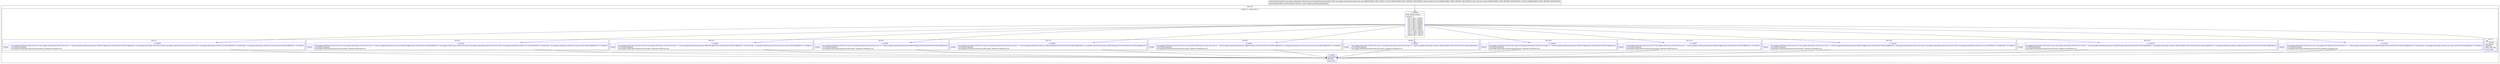 digraph "CFG forcom.google.android.gms.internal.ads.zzzu.dispatchTransaction(ILandroid\/os\/Parcel;Landroid\/os\/Parcel;I)Z" {
subgraph cluster_Region_609182027 {
label = "R(2:0|3)";
node [shape=record,color=blue];
subgraph cluster_SwitchRegion_1338681974 {
label = "Switch: 12, default: R(1:1)";
node [shape=record,color=blue];
Node_0 [shape=record,label="{0\:\ 0x0000|MTH_ENTER_BLOCK\l|switch(r7) \{\l    case 1: goto L_0x0005;\l    case 2: goto L_0x0032;\l    case 3: goto L_0x005e;\l    case 4: goto L_0x0081;\l    case 5: goto L_0x0094;\l    case 6: goto L_0x00af;\l    case 7: goto L_0x00cf;\l    case 8: goto L_0x00e3;\l    case 9: goto L_0x00f7;\l    case 10: goto L_0x010f;\l    case 11: goto L_0x0133;\l    case 12: goto L_0x0157;\l    default: goto L_0x0003;\l\}\l}"];
subgraph cluster_Region_9973215 {
label = "R(2:2|1)";
node [shape=record,color=blue];
Node_2 [shape=record,label="{2\:\ 0x0005|com.google.android.gms.internal.ads.zzzi com.google.android.gms.internal.ads.zzzi r0 = zza(com.google.android.gms.dynamic.IObjectWrapper.Stub.asInterface(r8.readStrongBinder()), (com.google.android.gms.internal.ads.zzyb) com.google.android.gms.internal.ads.zzfo.zza(r8, com.google.android.gms.internal.ads.zzyb.CREATOR), r8.readString(), com.google.android.gms.internal.ads.zzamr.zzy(r8.readStrongBinder()), r8.readInt())\lr9.writeNoException()\lcom.google.android.gms.internal.ads.zzfo.zza(r9, (android.os.IInterface) r0)\l}"];
Node_InsnContainer_251498629 [shape=record,label="{|break\l}"];
}
subgraph cluster_Region_1529219349 {
label = "R(2:4|1)";
node [shape=record,color=blue];
Node_4 [shape=record,label="{4\:\ 0x0032|com.google.android.gms.internal.ads.zzzi com.google.android.gms.internal.ads.zzzi r0 = zzb(com.google.android.gms.dynamic.IObjectWrapper.Stub.asInterface(r8.readStrongBinder()), (com.google.android.gms.internal.ads.zzyb) com.google.android.gms.internal.ads.zzfo.zza(r8, com.google.android.gms.internal.ads.zzyb.CREATOR), r8.readString(), com.google.android.gms.internal.ads.zzamr.zzy(r8.readStrongBinder()), r8.readInt())\lr9.writeNoException()\lcom.google.android.gms.internal.ads.zzfo.zza(r9, (android.os.IInterface) r0)\l}"];
Node_InsnContainer_473739607 [shape=record,label="{|break\l}"];
}
subgraph cluster_Region_777982293 {
label = "R(2:5|1)";
node [shape=record,color=blue];
Node_5 [shape=record,label="{5\:\ 0x005e|com.google.android.gms.internal.ads.zzzd com.google.android.gms.internal.ads.zzzd r0 = zza(com.google.android.gms.dynamic.IObjectWrapper.Stub.asInterface(r8.readStrongBinder()), r8.readString(), com.google.android.gms.internal.ads.zzamr.zzy(r8.readStrongBinder()), r8.readInt())\lr9.writeNoException()\lcom.google.android.gms.internal.ads.zzfo.zza(r9, (android.os.IInterface) r0)\l}"];
Node_InsnContainer_1126616738 [shape=record,label="{|break\l}"];
}
subgraph cluster_Region_1290262586 {
label = "R(2:6|1)";
node [shape=record,color=blue];
Node_6 [shape=record,label="{6\:\ 0x0081|com.google.android.gms.internal.ads.zzzz com.google.android.gms.internal.ads.zzzz r0 = zzg(com.google.android.gms.dynamic.IObjectWrapper.Stub.asInterface(r8.readStrongBinder()))\lr9.writeNoException()\lcom.google.android.gms.internal.ads.zzfo.zza(r9, (android.os.IInterface) r0)\l}"];
Node_InsnContainer_1495614890 [shape=record,label="{|break\l}"];
}
subgraph cluster_Region_1286798068 {
label = "R(2:7|1)";
node [shape=record,color=blue];
Node_7 [shape=record,label="{7\:\ 0x0094|com.google.android.gms.internal.ads.zzael com.google.android.gms.internal.ads.zzael r0 = zzc(com.google.android.gms.dynamic.IObjectWrapper.Stub.asInterface(r8.readStrongBinder()), com.google.android.gms.dynamic.IObjectWrapper.Stub.asInterface(r8.readStrongBinder()))\lr9.writeNoException()\lcom.google.android.gms.internal.ads.zzfo.zza(r9, (android.os.IInterface) r0)\l}"];
Node_InsnContainer_1002348467 [shape=record,label="{|break\l}"];
}
subgraph cluster_Region_2004898186 {
label = "R(2:8|1)";
node [shape=record,color=blue];
Node_8 [shape=record,label="{8\:\ 0x00af|com.google.android.gms.internal.ads.zzasx com.google.android.gms.internal.ads.zzasx r0 = zza(com.google.android.gms.dynamic.IObjectWrapper.Stub.asInterface(r8.readStrongBinder()), com.google.android.gms.internal.ads.zzamr.zzy(r8.readStrongBinder()), r8.readInt())\lr9.writeNoException()\lcom.google.android.gms.internal.ads.zzfo.zza(r9, (android.os.IInterface) r0)\l}"];
Node_InsnContainer_1123100570 [shape=record,label="{|break\l}"];
}
subgraph cluster_Region_751424105 {
label = "R(2:9|1)";
node [shape=record,color=blue];
Node_9 [shape=record,label="{9\:\ 0x00cf|com.google.android.gms.internal.ads.zzaqr com.google.android.gms.internal.ads.zzaqr r0 = zzh(com.google.android.gms.dynamic.IObjectWrapper.Stub.asInterface(r8.readStrongBinder()))\lr9.writeNoException()\lcom.google.android.gms.internal.ads.zzfo.zza(r9, (android.os.IInterface) r0)\l}"];
Node_InsnContainer_936882872 [shape=record,label="{|break\l}"];
}
subgraph cluster_Region_572804646 {
label = "R(2:10|1)";
node [shape=record,color=blue];
Node_10 [shape=record,label="{10\:\ 0x00e3|com.google.android.gms.internal.ads.zzaqh com.google.android.gms.internal.ads.zzaqh r0 = zzf(com.google.android.gms.dynamic.IObjectWrapper.Stub.asInterface(r8.readStrongBinder()))\lr9.writeNoException()\lcom.google.android.gms.internal.ads.zzfo.zza(r9, (android.os.IInterface) r0)\l}"];
Node_InsnContainer_1143781885 [shape=record,label="{|break\l}"];
}
subgraph cluster_Region_2129181730 {
label = "R(2:11|1)";
node [shape=record,color=blue];
Node_11 [shape=record,label="{11\:\ 0x00f7|com.google.android.gms.internal.ads.zzzz com.google.android.gms.internal.ads.zzzz r0 = zza(com.google.android.gms.dynamic.IObjectWrapper.Stub.asInterface(r8.readStrongBinder()), r8.readInt())\lr9.writeNoException()\lcom.google.android.gms.internal.ads.zzfo.zza(r9, (android.os.IInterface) r0)\l}"];
Node_InsnContainer_195098060 [shape=record,label="{|break\l}"];
}
subgraph cluster_Region_1412559998 {
label = "R(2:12|1)";
node [shape=record,color=blue];
Node_12 [shape=record,label="{12\:\ 0x010f|com.google.android.gms.internal.ads.zzzi com.google.android.gms.internal.ads.zzzi r0 = zza(com.google.android.gms.dynamic.IObjectWrapper.Stub.asInterface(r8.readStrongBinder()), (com.google.android.gms.internal.ads.zzyb) com.google.android.gms.internal.ads.zzfo.zza(r8, com.google.android.gms.internal.ads.zzyb.CREATOR), r8.readString(), r8.readInt())\lr9.writeNoException()\lcom.google.android.gms.internal.ads.zzfo.zza(r9, (android.os.IInterface) r0)\l}"];
Node_InsnContainer_1076289237 [shape=record,label="{|break\l}"];
}
subgraph cluster_Region_1841069040 {
label = "R(2:13|1)";
node [shape=record,color=blue];
Node_13 [shape=record,label="{13\:\ 0x0133|com.google.android.gms.internal.ads.zzaeq com.google.android.gms.internal.ads.zzaeq r0 = zza(com.google.android.gms.dynamic.IObjectWrapper.Stub.asInterface(r8.readStrongBinder()), com.google.android.gms.dynamic.IObjectWrapper.Stub.asInterface(r8.readStrongBinder()), com.google.android.gms.dynamic.IObjectWrapper.Stub.asInterface(r8.readStrongBinder()))\lr9.writeNoException()\lcom.google.android.gms.internal.ads.zzfo.zza(r9, (android.os.IInterface) r0)\l}"];
Node_InsnContainer_1248785947 [shape=record,label="{|break\l}"];
}
subgraph cluster_Region_855494068 {
label = "R(2:14|1)";
node [shape=record,color=blue];
Node_14 [shape=record,label="{14\:\ 0x0157|com.google.android.gms.internal.ads.zzatu com.google.android.gms.internal.ads.zzatu r0 = zzb(com.google.android.gms.dynamic.IObjectWrapper.Stub.asInterface(r8.readStrongBinder()), r8.readString(), com.google.android.gms.internal.ads.zzamr.zzy(r8.readStrongBinder()), r8.readInt())\lr9.writeNoException()\lcom.google.android.gms.internal.ads.zzfo.zza(r9, (android.os.IInterface) r0)\l}"];
Node_InsnContainer_1806458362 [shape=record,label="{|break\l}"];
}
subgraph cluster_Region_1731124182 {
label = "R(1:1)";
node [shape=record,color=blue];
Node_1 [shape=record,label="{1\:\ 0x0003|SYNTHETIC\lRETURN\lORIG_RETURN\l|return false\l}"];
}
}
Node_3 [shape=record,label="{3\:\ 0x0030|SYNTHETIC\lRETURN\l|return true\l}"];
}
MethodNode[shape=record,label="{protected final boolean com.google.android.gms.internal.ads.zzzu.dispatchTransaction((r6v0 'this' com.google.android.gms.internal.ads.zzzu A[IMMUTABLE_TYPE, THIS]), (r7v0 int A[IMMUTABLE_TYPE, METHOD_ARGUMENT]), (r8v0 android.os.Parcel A[IMMUTABLE_TYPE, METHOD_ARGUMENT]), (r9v0 android.os.Parcel A[IMMUTABLE_TYPE, METHOD_ARGUMENT]), (r10v0 int A[IMMUTABLE_TYPE, METHOD_ARGUMENT]))  | Annotation[SYSTEM, dalvik.annotation.Throws, \{value=[android.os.RemoteException]\}]\l}"];
MethodNode -> Node_0;
Node_0 -> Node_1;
Node_0 -> Node_2;
Node_0 -> Node_4;
Node_0 -> Node_5;
Node_0 -> Node_6;
Node_0 -> Node_7;
Node_0 -> Node_8;
Node_0 -> Node_9;
Node_0 -> Node_10;
Node_0 -> Node_11;
Node_0 -> Node_12;
Node_0 -> Node_13;
Node_0 -> Node_14;
Node_2 -> Node_3;
Node_4 -> Node_3;
Node_5 -> Node_3;
Node_6 -> Node_3;
Node_7 -> Node_3;
Node_8 -> Node_3;
Node_9 -> Node_3;
Node_10 -> Node_3;
Node_11 -> Node_3;
Node_12 -> Node_3;
Node_13 -> Node_3;
Node_14 -> Node_3;
}

